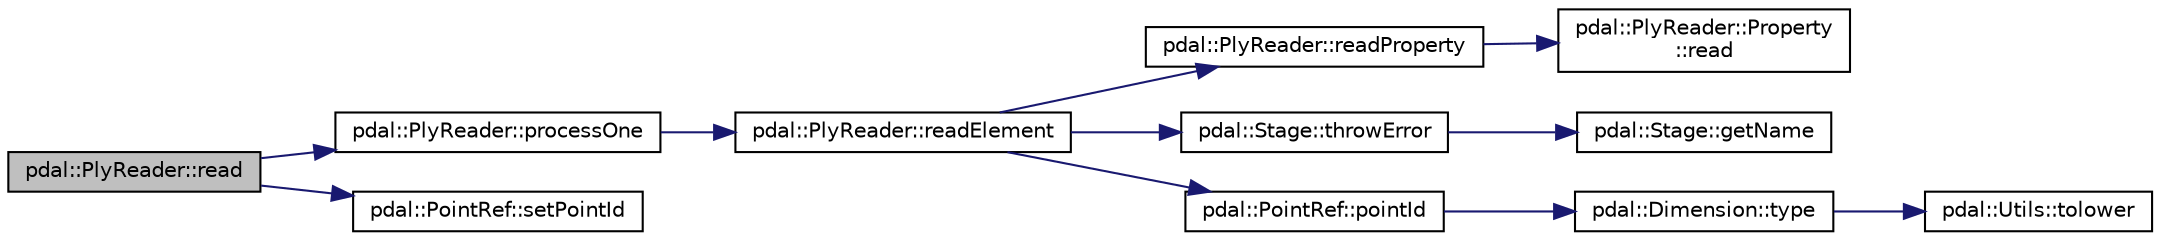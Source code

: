 digraph "pdal::PlyReader::read"
{
  edge [fontname="Helvetica",fontsize="10",labelfontname="Helvetica",labelfontsize="10"];
  node [fontname="Helvetica",fontsize="10",shape=record];
  rankdir="LR";
  Node1 [label="pdal::PlyReader::read",height=0.2,width=0.4,color="black", fillcolor="grey75", style="filled", fontcolor="black"];
  Node1 -> Node2 [color="midnightblue",fontsize="10",style="solid",fontname="Helvetica"];
  Node2 [label="pdal::PlyReader::processOne",height=0.2,width=0.4,color="black", fillcolor="white", style="filled",URL="$classpdal_1_1PlyReader.html#a2ffd816ad722bc26a939e2205672fc22"];
  Node2 -> Node3 [color="midnightblue",fontsize="10",style="solid",fontname="Helvetica"];
  Node3 [label="pdal::PlyReader::readElement",height=0.2,width=0.4,color="black", fillcolor="white", style="filled",URL="$classpdal_1_1PlyReader.html#a9f8530cfe07a115f3aec19f71ed53ea2"];
  Node3 -> Node4 [color="midnightblue",fontsize="10",style="solid",fontname="Helvetica"];
  Node4 [label="pdal::PlyReader::readProperty",height=0.2,width=0.4,color="black", fillcolor="white", style="filled",URL="$classpdal_1_1PlyReader.html#ac58ba5e9f6a206ba64927bf000d275f9"];
  Node4 -> Node5 [color="midnightblue",fontsize="10",style="solid",fontname="Helvetica"];
  Node5 [label="pdal::PlyReader::Property\l::read",height=0.2,width=0.4,color="black", fillcolor="white", style="filled",URL="$structpdal_1_1PlyReader_1_1Property.html#a19a80e32d95d547aca2b814c4a7ec311"];
  Node3 -> Node6 [color="midnightblue",fontsize="10",style="solid",fontname="Helvetica"];
  Node6 [label="pdal::Stage::throwError",height=0.2,width=0.4,color="black", fillcolor="white", style="filled",URL="$classpdal_1_1Stage.html#abdbd1176da12dfd882d931a43290797f"];
  Node6 -> Node7 [color="midnightblue",fontsize="10",style="solid",fontname="Helvetica"];
  Node7 [label="pdal::Stage::getName",height=0.2,width=0.4,color="black", fillcolor="white", style="filled",URL="$classpdal_1_1Stage.html#a6c81d6fbbac17ebe4cd63806916cc750"];
  Node3 -> Node8 [color="midnightblue",fontsize="10",style="solid",fontname="Helvetica"];
  Node8 [label="pdal::PointRef::pointId",height=0.2,width=0.4,color="black", fillcolor="white", style="filled",URL="$classpdal_1_1PointRef.html#ae6ca67ab4acd1fd5bd330bc3eaeec971"];
  Node8 -> Node9 [color="midnightblue",fontsize="10",style="solid",fontname="Helvetica"];
  Node9 [label="pdal::Dimension::type",height=0.2,width=0.4,color="black", fillcolor="white", style="filled",URL="$namespacepdal_1_1Dimension.html#a880d689fed54aa3ded6f88c9e058c5d2"];
  Node9 -> Node10 [color="midnightblue",fontsize="10",style="solid",fontname="Helvetica"];
  Node10 [label="pdal::Utils::tolower",height=0.2,width=0.4,color="black", fillcolor="white", style="filled",URL="$namespacepdal_1_1Utils.html#a5268937cf695835e55392f752dc02cb2"];
  Node1 -> Node11 [color="midnightblue",fontsize="10",style="solid",fontname="Helvetica"];
  Node11 [label="pdal::PointRef::setPointId",height=0.2,width=0.4,color="black", fillcolor="white", style="filled",URL="$classpdal_1_1PointRef.html#af2252f383598b06c0756a6f0e9bad258"];
}
